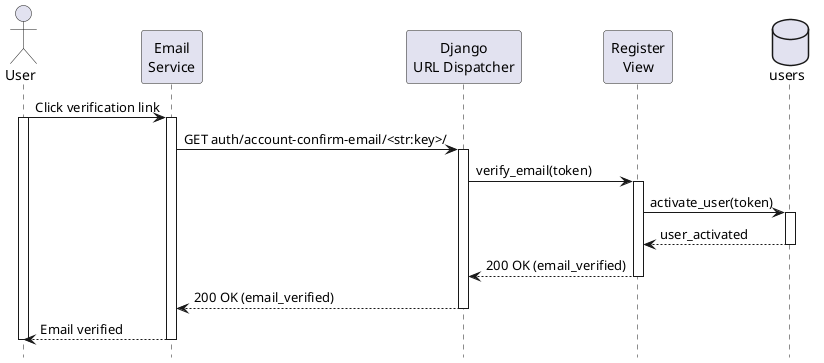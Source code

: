 @startuml email_verification

hide footbox

actor User
participant "Email\nService" as email_service
participant "Django\nURL Dispatcher" as API
participant "Register\nView" as view_register
database "users" as table_users

User -> email_service: Click verification link
activate User
activate email_service
email_service -> API: GET auth/account-confirm-email/<str:key>/
activate API

API -> view_register: verify_email(token)
activate view_register

view_register -> table_users: activate_user(token)
activate table_users

table_users --> view_register: user_activated
deactivate table_users

view_register --> API: 200 OK (email_verified)
deactivate view_register

API --> email_service: 200 OK (email_verified)
deactivate API
email_service --> User: Email verified
deactivate email_service
deactivate User

@enduml

